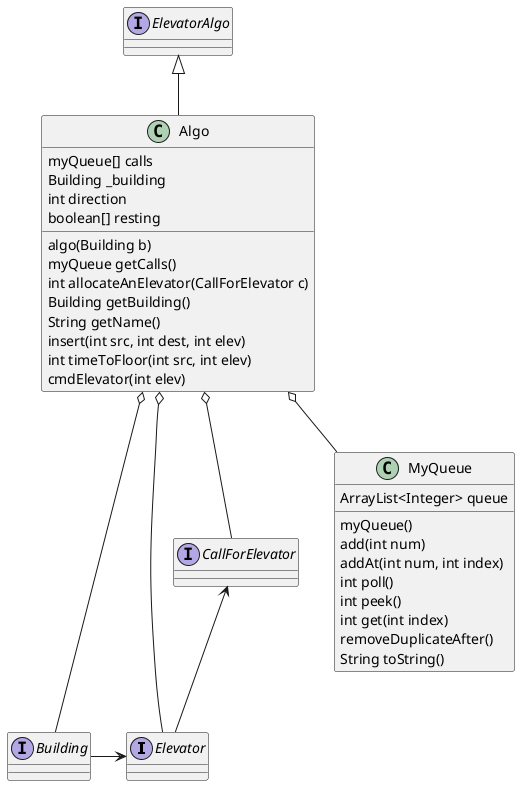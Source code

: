 @startuml
'https://plantuml.com/class-diagram

interface Elevator
interface Building
interface CallForElevator
interface ElevatorAlgo

ElevatorAlgo <|-- Algo
Algo o-- MyQueue
Algo o-- Elevator
Algo o-- Building
Algo o-- CallForElevator
CallForElevator <-- Elevator
Building -> Elevator



class Algo {
myQueue[] calls
Building _building
int direction
boolean[] resting
algo(Building b)
myQueue getCalls()
int allocateAnElevator(CallForElevator c)
Building getBuilding()
String getName()
insert(int src, int dest, int elev)
int timeToFloor(int src, int elev)
cmdElevator(int elev)
}

class MyQueue{
ArrayList<Integer> queue

myQueue()
add(int num)
addAt(int num, int index)
int poll()
int peek()
int get(int index)
removeDuplicateAfter()
String toString()

}

@enduml